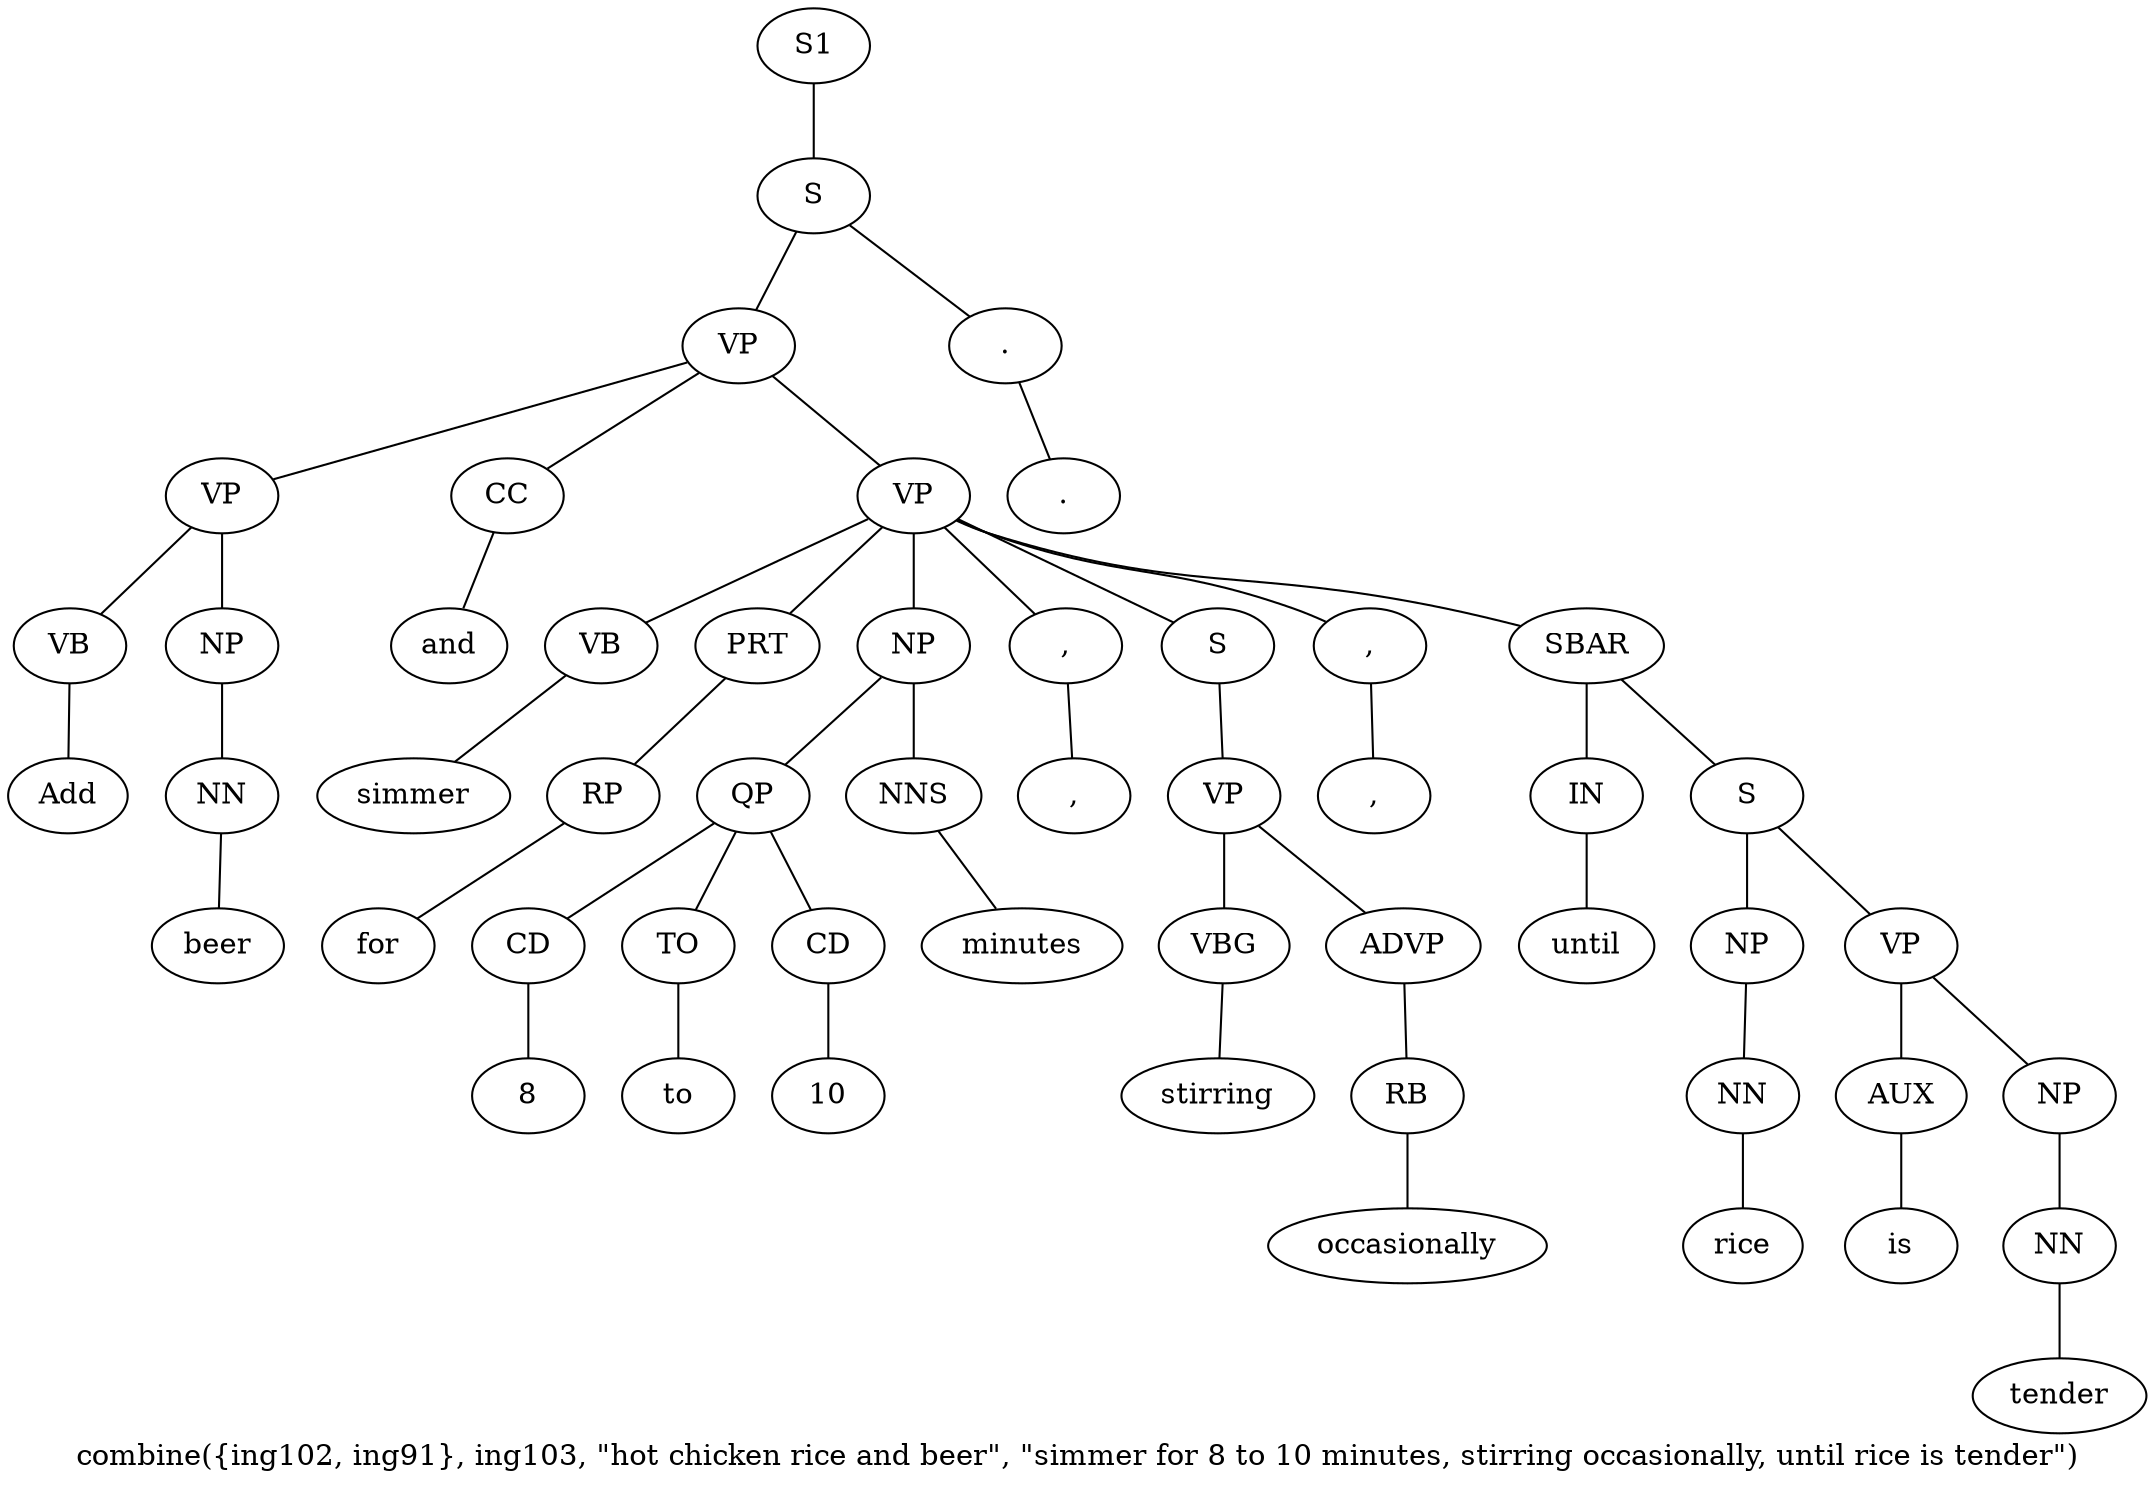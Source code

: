 graph SyntaxGraph {
	label = "combine({ing102, ing91}, ing103, \"hot chicken rice and beer\", \"simmer for 8 to 10 minutes, stirring occasionally, until rice is tender\")";
	Node0 [label="S1"];
	Node1 [label="S"];
	Node2 [label="VP"];
	Node3 [label="VP"];
	Node4 [label="VB"];
	Node5 [label="Add"];
	Node6 [label="NP"];
	Node7 [label="NN"];
	Node8 [label="beer"];
	Node9 [label="CC"];
	Node10 [label="and"];
	Node11 [label="VP"];
	Node12 [label="VB"];
	Node13 [label="simmer"];
	Node14 [label="PRT"];
	Node15 [label="RP"];
	Node16 [label="for"];
	Node17 [label="NP"];
	Node18 [label="QP"];
	Node19 [label="CD"];
	Node20 [label="8"];
	Node21 [label="TO"];
	Node22 [label="to"];
	Node23 [label="CD"];
	Node24 [label="10"];
	Node25 [label="NNS"];
	Node26 [label="minutes"];
	Node27 [label=","];
	Node28 [label=","];
	Node29 [label="S"];
	Node30 [label="VP"];
	Node31 [label="VBG"];
	Node32 [label="stirring"];
	Node33 [label="ADVP"];
	Node34 [label="RB"];
	Node35 [label="occasionally"];
	Node36 [label=","];
	Node37 [label=","];
	Node38 [label="SBAR"];
	Node39 [label="IN"];
	Node40 [label="until"];
	Node41 [label="S"];
	Node42 [label="NP"];
	Node43 [label="NN"];
	Node44 [label="rice"];
	Node45 [label="VP"];
	Node46 [label="AUX"];
	Node47 [label="is"];
	Node48 [label="NP"];
	Node49 [label="NN"];
	Node50 [label="tender"];
	Node51 [label="."];
	Node52 [label="."];

	Node0 -- Node1;
	Node1 -- Node2;
	Node1 -- Node51;
	Node2 -- Node3;
	Node2 -- Node9;
	Node2 -- Node11;
	Node3 -- Node4;
	Node3 -- Node6;
	Node4 -- Node5;
	Node6 -- Node7;
	Node7 -- Node8;
	Node9 -- Node10;
	Node11 -- Node12;
	Node11 -- Node14;
	Node11 -- Node17;
	Node11 -- Node27;
	Node11 -- Node29;
	Node11 -- Node36;
	Node11 -- Node38;
	Node12 -- Node13;
	Node14 -- Node15;
	Node15 -- Node16;
	Node17 -- Node18;
	Node17 -- Node25;
	Node18 -- Node19;
	Node18 -- Node21;
	Node18 -- Node23;
	Node19 -- Node20;
	Node21 -- Node22;
	Node23 -- Node24;
	Node25 -- Node26;
	Node27 -- Node28;
	Node29 -- Node30;
	Node30 -- Node31;
	Node30 -- Node33;
	Node31 -- Node32;
	Node33 -- Node34;
	Node34 -- Node35;
	Node36 -- Node37;
	Node38 -- Node39;
	Node38 -- Node41;
	Node39 -- Node40;
	Node41 -- Node42;
	Node41 -- Node45;
	Node42 -- Node43;
	Node43 -- Node44;
	Node45 -- Node46;
	Node45 -- Node48;
	Node46 -- Node47;
	Node48 -- Node49;
	Node49 -- Node50;
	Node51 -- Node52;
}